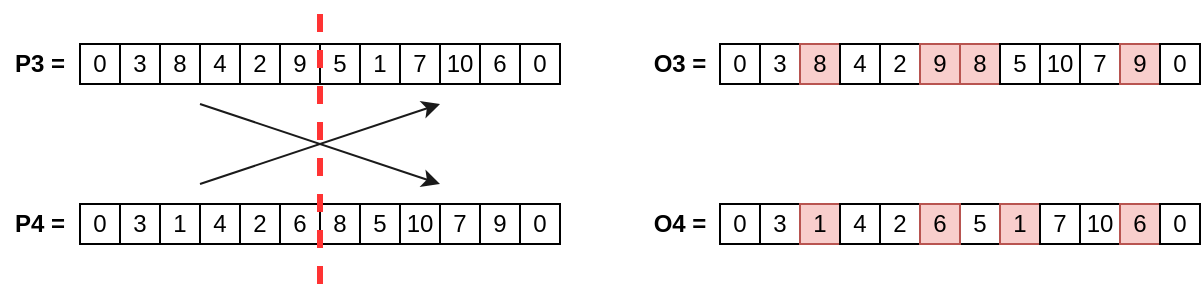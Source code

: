 <mxfile version="20.8.5" type="device"><diagram id="GHQ4tVNnvG2lwq_hyQM1" name="Page-1"><mxGraphModel dx="2074" dy="1067" grid="1" gridSize="10" guides="1" tooltips="1" connect="1" arrows="1" fold="1" page="1" pageScale="1" pageWidth="1169" pageHeight="827" math="0" shadow="0"><root><mxCell id="0"/><mxCell id="1" parent="0"/><mxCell id="cpuRsah73hElJBT9IA4A-92" value="0" style="rounded=0;whiteSpace=wrap;html=1;fillColor=none;" parent="1" vertex="1"><mxGeometry x="120" y="260" width="20" height="20" as="geometry"/></mxCell><mxCell id="cpuRsah73hElJBT9IA4A-93" value="3" style="rounded=0;whiteSpace=wrap;html=1;fillColor=none;" parent="1" vertex="1"><mxGeometry x="140" y="260" width="20" height="20" as="geometry"/></mxCell><mxCell id="cpuRsah73hElJBT9IA4A-94" value="8" style="rounded=0;whiteSpace=wrap;html=1;fillColor=none;" parent="1" vertex="1"><mxGeometry x="160" y="260" width="20" height="20" as="geometry"/></mxCell><mxCell id="cpuRsah73hElJBT9IA4A-95" value="4" style="rounded=0;whiteSpace=wrap;html=1;fillColor=none;" parent="1" vertex="1"><mxGeometry x="180" y="260" width="20" height="20" as="geometry"/></mxCell><mxCell id="cpuRsah73hElJBT9IA4A-96" value="2" style="rounded=0;whiteSpace=wrap;html=1;fillColor=none;" parent="1" vertex="1"><mxGeometry x="200" y="260" width="20" height="20" as="geometry"/></mxCell><mxCell id="cpuRsah73hElJBT9IA4A-97" value="9" style="rounded=0;whiteSpace=wrap;html=1;fillColor=none;" parent="1" vertex="1"><mxGeometry x="220" y="260" width="20" height="20" as="geometry"/></mxCell><mxCell id="cpuRsah73hElJBT9IA4A-98" value="5" style="rounded=0;whiteSpace=wrap;html=1;fillColor=none;" parent="1" vertex="1"><mxGeometry x="240" y="260" width="20" height="20" as="geometry"/></mxCell><mxCell id="cpuRsah73hElJBT9IA4A-99" value="1" style="rounded=0;whiteSpace=wrap;html=1;fillColor=none;" parent="1" vertex="1"><mxGeometry x="260" y="260" width="20" height="20" as="geometry"/></mxCell><mxCell id="cpuRsah73hElJBT9IA4A-100" value="7" style="rounded=0;whiteSpace=wrap;html=1;fillColor=none;" parent="1" vertex="1"><mxGeometry x="280" y="260" width="20" height="20" as="geometry"/></mxCell><mxCell id="cpuRsah73hElJBT9IA4A-101" value="10" style="rounded=0;whiteSpace=wrap;html=1;fillColor=none;" parent="1" vertex="1"><mxGeometry x="300" y="260" width="20" height="20" as="geometry"/></mxCell><mxCell id="cpuRsah73hElJBT9IA4A-102" value="6" style="rounded=0;whiteSpace=wrap;html=1;fillColor=none;" parent="1" vertex="1"><mxGeometry x="320" y="260" width="20" height="20" as="geometry"/></mxCell><mxCell id="cpuRsah73hElJBT9IA4A-103" value="0" style="rounded=0;whiteSpace=wrap;html=1;fillColor=none;" parent="1" vertex="1"><mxGeometry x="340" y="260" width="20" height="20" as="geometry"/></mxCell><mxCell id="cpuRsah73hElJBT9IA4A-104" value="0" style="rounded=0;whiteSpace=wrap;html=1;fillColor=none;" parent="1" vertex="1"><mxGeometry x="120" y="340" width="20" height="20" as="geometry"/></mxCell><mxCell id="cpuRsah73hElJBT9IA4A-105" value="3" style="rounded=0;whiteSpace=wrap;html=1;fillColor=none;" parent="1" vertex="1"><mxGeometry x="140" y="340" width="20" height="20" as="geometry"/></mxCell><mxCell id="cpuRsah73hElJBT9IA4A-106" value="1" style="rounded=0;whiteSpace=wrap;html=1;fillColor=none;" parent="1" vertex="1"><mxGeometry x="160" y="340" width="20" height="20" as="geometry"/></mxCell><mxCell id="cpuRsah73hElJBT9IA4A-107" value="4" style="rounded=0;whiteSpace=wrap;html=1;fillColor=none;" parent="1" vertex="1"><mxGeometry x="180" y="340" width="20" height="20" as="geometry"/></mxCell><mxCell id="cpuRsah73hElJBT9IA4A-108" value="2" style="rounded=0;whiteSpace=wrap;html=1;fillColor=none;" parent="1" vertex="1"><mxGeometry x="200" y="340" width="20" height="20" as="geometry"/></mxCell><mxCell id="cpuRsah73hElJBT9IA4A-109" value="6" style="rounded=0;whiteSpace=wrap;html=1;fillColor=none;" parent="1" vertex="1"><mxGeometry x="220" y="340" width="20" height="20" as="geometry"/></mxCell><mxCell id="cpuRsah73hElJBT9IA4A-110" value="8" style="rounded=0;whiteSpace=wrap;html=1;fillColor=none;" parent="1" vertex="1"><mxGeometry x="240" y="340" width="20" height="20" as="geometry"/></mxCell><mxCell id="cpuRsah73hElJBT9IA4A-111" value="5" style="rounded=0;whiteSpace=wrap;html=1;fillColor=none;" parent="1" vertex="1"><mxGeometry x="260" y="340" width="20" height="20" as="geometry"/></mxCell><mxCell id="cpuRsah73hElJBT9IA4A-112" value="10" style="rounded=0;whiteSpace=wrap;html=1;fillColor=none;" parent="1" vertex="1"><mxGeometry x="280" y="340" width="20" height="20" as="geometry"/></mxCell><mxCell id="cpuRsah73hElJBT9IA4A-113" value="7" style="rounded=0;whiteSpace=wrap;html=1;fillColor=none;" parent="1" vertex="1"><mxGeometry x="300" y="340" width="20" height="20" as="geometry"/></mxCell><mxCell id="cpuRsah73hElJBT9IA4A-114" value="9" style="rounded=0;whiteSpace=wrap;html=1;fillColor=none;" parent="1" vertex="1"><mxGeometry x="320" y="340" width="20" height="20" as="geometry"/></mxCell><mxCell id="cpuRsah73hElJBT9IA4A-115" value="0" style="rounded=0;whiteSpace=wrap;html=1;fillColor=none;" parent="1" vertex="1"><mxGeometry x="340" y="340" width="20" height="20" as="geometry"/></mxCell><mxCell id="cpuRsah73hElJBT9IA4A-116" value="" style="endArrow=none;html=1;rounded=0;strokeWidth=3;strokeColor=#FF3333;dashed=1;" parent="1" edge="1"><mxGeometry width="50" height="50" relative="1" as="geometry"><mxPoint x="240" y="380" as="sourcePoint"/><mxPoint x="240" y="240" as="targetPoint"/></mxGeometry></mxCell><mxCell id="cpuRsah73hElJBT9IA4A-117" value="" style="endArrow=classic;html=1;rounded=0;strokeColor=#1A1A1A;strokeWidth=1;" parent="1" edge="1"><mxGeometry width="50" height="50" relative="1" as="geometry"><mxPoint x="180" y="290" as="sourcePoint"/><mxPoint x="300" y="330" as="targetPoint"/></mxGeometry></mxCell><mxCell id="cpuRsah73hElJBT9IA4A-118" value="" style="endArrow=classic;html=1;rounded=0;strokeColor=#1A1A1A;strokeWidth=1;" parent="1" edge="1"><mxGeometry width="50" height="50" relative="1" as="geometry"><mxPoint x="180" y="330" as="sourcePoint"/><mxPoint x="300" y="290" as="targetPoint"/></mxGeometry></mxCell><mxCell id="cpuRsah73hElJBT9IA4A-119" value="P3 =" style="text;html=1;strokeColor=none;fillColor=none;align=center;verticalAlign=middle;whiteSpace=wrap;rounded=0;fontStyle=1" parent="1" vertex="1"><mxGeometry x="80" y="260" width="40" height="20" as="geometry"/></mxCell><mxCell id="cpuRsah73hElJBT9IA4A-120" value="P4 =" style="text;html=1;strokeColor=none;fillColor=none;align=center;verticalAlign=middle;whiteSpace=wrap;rounded=0;fontStyle=1" parent="1" vertex="1"><mxGeometry x="80" y="340" width="40" height="20" as="geometry"/></mxCell><mxCell id="cpuRsah73hElJBT9IA4A-133" value="O3 =" style="text;html=1;strokeColor=none;fillColor=none;align=center;verticalAlign=middle;whiteSpace=wrap;rounded=0;fontStyle=1" parent="1" vertex="1"><mxGeometry x="400" y="260" width="40" height="20" as="geometry"/></mxCell><mxCell id="cpuRsah73hElJBT9IA4A-134" value="O4 =" style="text;html=1;strokeColor=none;fillColor=none;align=center;verticalAlign=middle;whiteSpace=wrap;rounded=0;fontStyle=1" parent="1" vertex="1"><mxGeometry x="400" y="340" width="40" height="20" as="geometry"/></mxCell><mxCell id="cpuRsah73hElJBT9IA4A-147" value="0" style="rounded=0;whiteSpace=wrap;html=1;fillColor=none;" parent="1" vertex="1"><mxGeometry x="440" y="260" width="20" height="20" as="geometry"/></mxCell><mxCell id="cpuRsah73hElJBT9IA4A-148" value="3" style="rounded=0;whiteSpace=wrap;html=1;fillColor=none;" parent="1" vertex="1"><mxGeometry x="460" y="260" width="20" height="20" as="geometry"/></mxCell><mxCell id="cpuRsah73hElJBT9IA4A-149" value="8" style="rounded=0;whiteSpace=wrap;html=1;fillColor=#f8cecc;strokeColor=#b85450;" parent="1" vertex="1"><mxGeometry x="480" y="260" width="20" height="20" as="geometry"/></mxCell><mxCell id="cpuRsah73hElJBT9IA4A-150" value="4" style="rounded=0;whiteSpace=wrap;html=1;fillColor=none;" parent="1" vertex="1"><mxGeometry x="500" y="260" width="20" height="20" as="geometry"/></mxCell><mxCell id="cpuRsah73hElJBT9IA4A-151" value="2" style="rounded=0;whiteSpace=wrap;html=1;fillColor=none;" parent="1" vertex="1"><mxGeometry x="520" y="260" width="20" height="20" as="geometry"/></mxCell><mxCell id="cpuRsah73hElJBT9IA4A-152" value="9" style="rounded=0;whiteSpace=wrap;html=1;fillColor=#f8cecc;strokeColor=#b85450;" parent="1" vertex="1"><mxGeometry x="540" y="260" width="20" height="20" as="geometry"/></mxCell><mxCell id="cpuRsah73hElJBT9IA4A-153" value="5" style="rounded=0;whiteSpace=wrap;html=1;fillColor=none;" parent="1" vertex="1"><mxGeometry x="560" y="340" width="20" height="20" as="geometry"/></mxCell><mxCell id="cpuRsah73hElJBT9IA4A-154" value="1" style="rounded=0;whiteSpace=wrap;html=1;fillColor=#f8cecc;strokeColor=#b85450;" parent="1" vertex="1"><mxGeometry x="580" y="340" width="20" height="20" as="geometry"/></mxCell><mxCell id="cpuRsah73hElJBT9IA4A-155" value="7" style="rounded=0;whiteSpace=wrap;html=1;fillColor=none;" parent="1" vertex="1"><mxGeometry x="600" y="340" width="20" height="20" as="geometry"/></mxCell><mxCell id="cpuRsah73hElJBT9IA4A-156" value="10" style="rounded=0;whiteSpace=wrap;html=1;fillColor=none;" parent="1" vertex="1"><mxGeometry x="620" y="340" width="20" height="20" as="geometry"/></mxCell><mxCell id="cpuRsah73hElJBT9IA4A-157" value="6" style="rounded=0;whiteSpace=wrap;html=1;fillColor=#f8cecc;strokeColor=#b85450;" parent="1" vertex="1"><mxGeometry x="640" y="340" width="20" height="20" as="geometry"/></mxCell><mxCell id="cpuRsah73hElJBT9IA4A-158" value="0" style="rounded=0;whiteSpace=wrap;html=1;fillColor=none;" parent="1" vertex="1"><mxGeometry x="660" y="340" width="20" height="20" as="geometry"/></mxCell><mxCell id="cpuRsah73hElJBT9IA4A-159" value="0" style="rounded=0;whiteSpace=wrap;html=1;fillColor=none;" parent="1" vertex="1"><mxGeometry x="440" y="340" width="20" height="20" as="geometry"/></mxCell><mxCell id="cpuRsah73hElJBT9IA4A-160" value="3" style="rounded=0;whiteSpace=wrap;html=1;fillColor=none;" parent="1" vertex="1"><mxGeometry x="460" y="340" width="20" height="20" as="geometry"/></mxCell><mxCell id="cpuRsah73hElJBT9IA4A-161" value="1" style="rounded=0;whiteSpace=wrap;html=1;fillColor=#f8cecc;strokeColor=#b85450;" parent="1" vertex="1"><mxGeometry x="480" y="340" width="20" height="20" as="geometry"/></mxCell><mxCell id="cpuRsah73hElJBT9IA4A-162" value="4" style="rounded=0;whiteSpace=wrap;html=1;fillColor=none;" parent="1" vertex="1"><mxGeometry x="500" y="340" width="20" height="20" as="geometry"/></mxCell><mxCell id="cpuRsah73hElJBT9IA4A-163" value="2" style="rounded=0;whiteSpace=wrap;html=1;fillColor=none;" parent="1" vertex="1"><mxGeometry x="520" y="340" width="20" height="20" as="geometry"/></mxCell><mxCell id="cpuRsah73hElJBT9IA4A-164" value="6" style="rounded=0;whiteSpace=wrap;html=1;fillColor=#f8cecc;strokeColor=#b85450;" parent="1" vertex="1"><mxGeometry x="540" y="340" width="20" height="20" as="geometry"/></mxCell><mxCell id="cpuRsah73hElJBT9IA4A-165" value="8" style="rounded=0;whiteSpace=wrap;html=1;fillColor=#f8cecc;strokeColor=#b85450;" parent="1" vertex="1"><mxGeometry x="560" y="260" width="20" height="20" as="geometry"/></mxCell><mxCell id="cpuRsah73hElJBT9IA4A-166" value="5" style="rounded=0;whiteSpace=wrap;html=1;fillColor=none;" parent="1" vertex="1"><mxGeometry x="580" y="260" width="20" height="20" as="geometry"/></mxCell><mxCell id="cpuRsah73hElJBT9IA4A-167" value="10" style="rounded=0;whiteSpace=wrap;html=1;fillColor=none;" parent="1" vertex="1"><mxGeometry x="600" y="260" width="20" height="20" as="geometry"/></mxCell><mxCell id="cpuRsah73hElJBT9IA4A-168" value="7" style="rounded=0;whiteSpace=wrap;html=1;fillColor=none;" parent="1" vertex="1"><mxGeometry x="620" y="260" width="20" height="20" as="geometry"/></mxCell><mxCell id="cpuRsah73hElJBT9IA4A-169" value="9" style="rounded=0;whiteSpace=wrap;html=1;fillColor=#f8cecc;strokeColor=#b85450;" parent="1" vertex="1"><mxGeometry x="640" y="260" width="20" height="20" as="geometry"/></mxCell><mxCell id="cpuRsah73hElJBT9IA4A-170" value="0" style="rounded=0;whiteSpace=wrap;html=1;fillColor=none;" parent="1" vertex="1"><mxGeometry x="660" y="260" width="20" height="20" as="geometry"/></mxCell></root></mxGraphModel></diagram></mxfile>